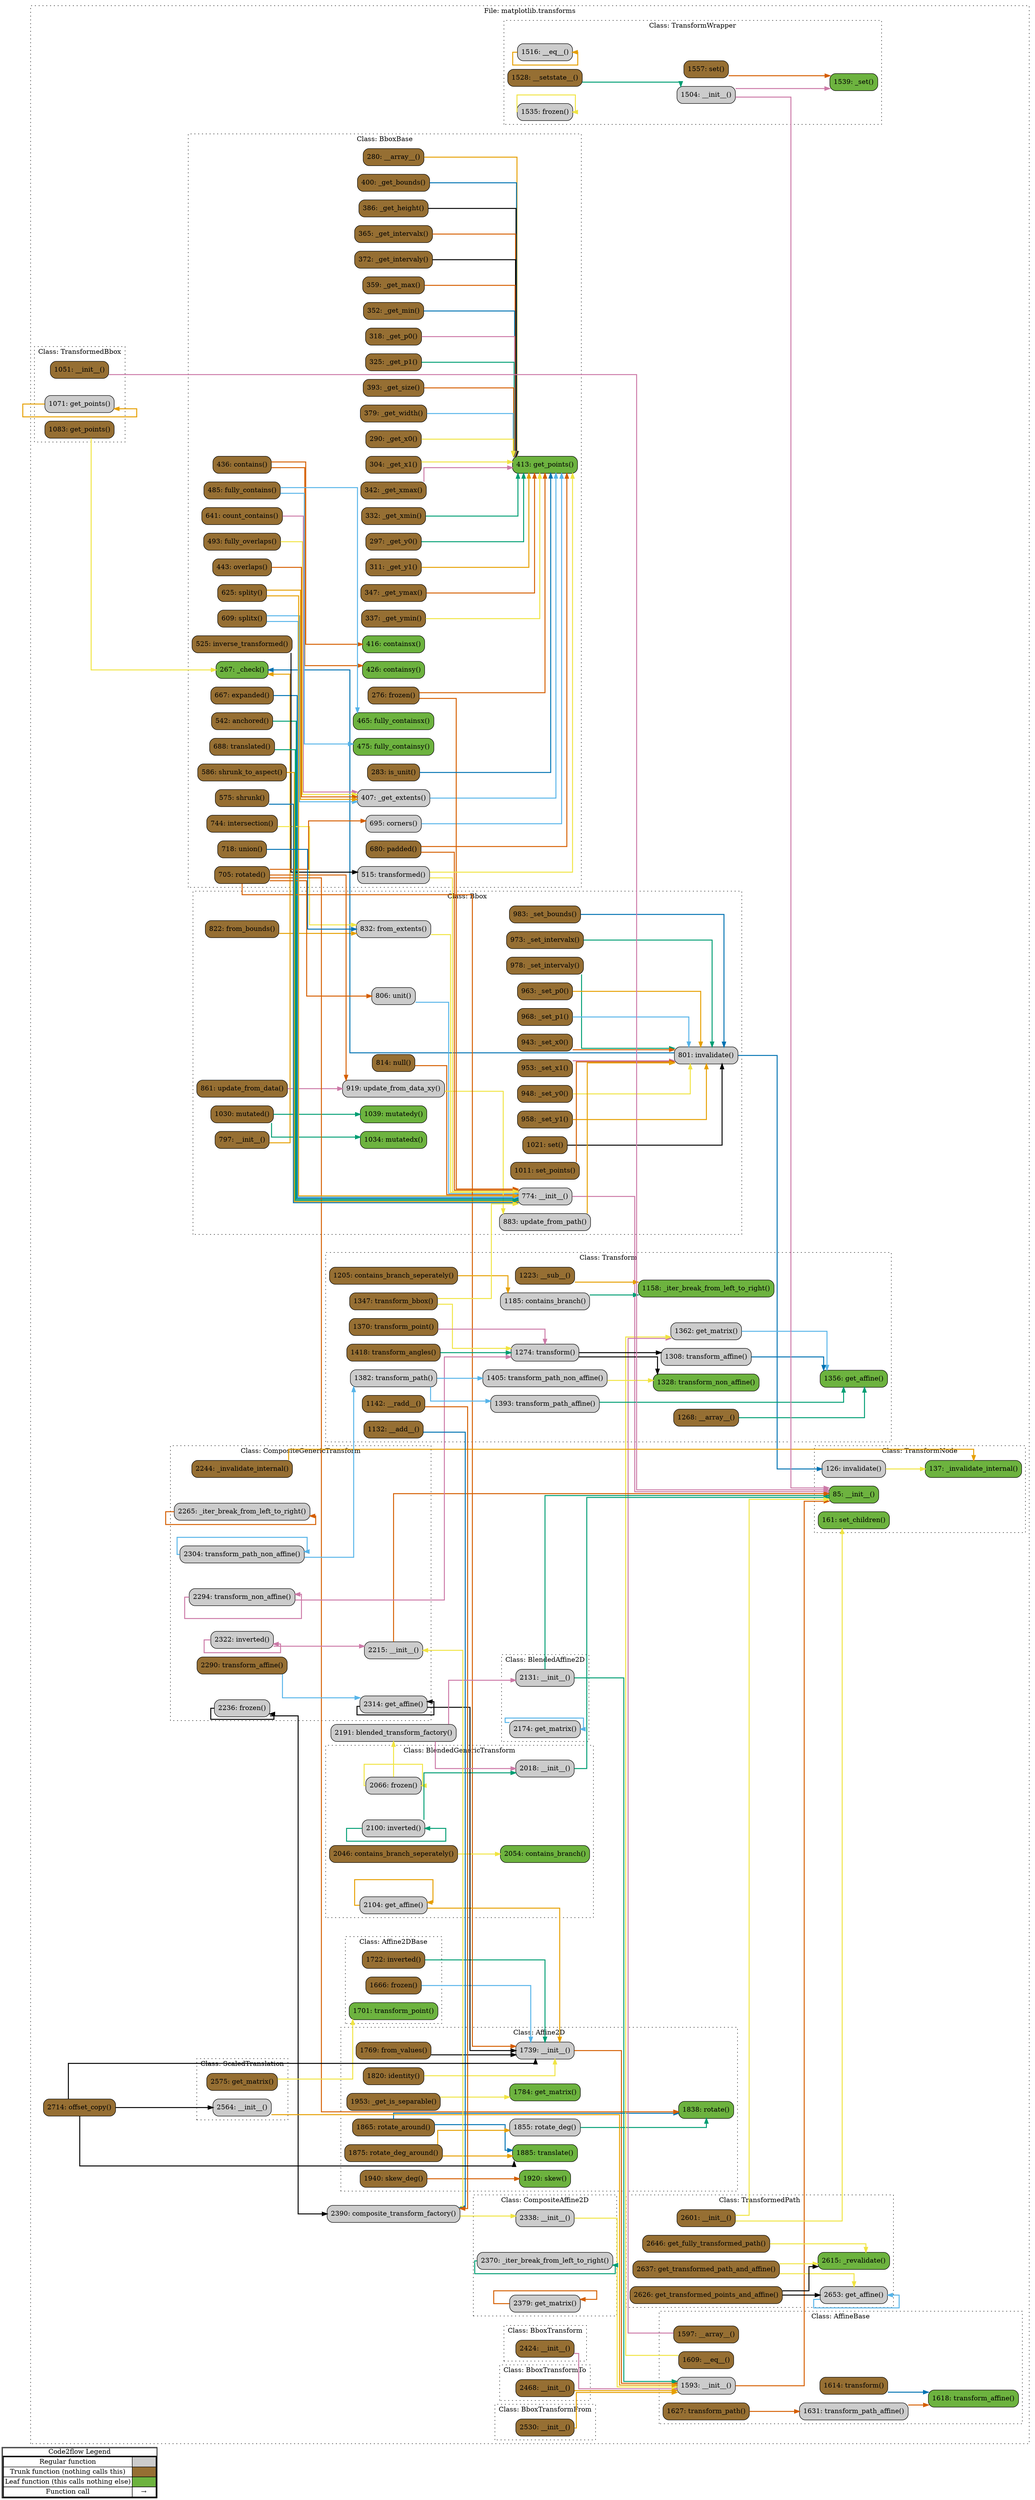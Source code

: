 digraph G {
concentrate=true;
splines="ortho";
rankdir="LR";
subgraph legend{
    rank = min;
    label = "legend";
    Legend [shape=none, margin=0, label = <
        <table cellspacing="0" cellpadding="0" border="1"><tr><td>Code2flow Legend</td></tr><tr><td>
        <table cellspacing="0">
        <tr><td>Regular function</td><td width="50px" bgcolor='#cccccc'></td></tr>
        <tr><td>Trunk function (nothing calls this)</td><td bgcolor='#966F33'></td></tr>
        <tr><td>Leaf function (this calls nothing else)</td><td bgcolor='#6db33f'></td></tr>
        <tr><td>Function call</td><td><font color='black'>&#8594;</font></td></tr>
        </table></td></tr></table>
        >];
}node_7e81dd3e [label="1739: __init__()" name="matplotlib.transforms::Affine2D.__init__" shape="rect" style="rounded,filled" fillcolor="#cccccc" ];
node_80004a34 [label="1953: _get_is_separable()" name="matplotlib.transforms::Affine2D._get_is_separable" shape="rect" style="rounded,filled" fillcolor="#966F33" ];
node_886674d8 [label="1769: from_values()" name="matplotlib.transforms::Affine2D.from_values" shape="rect" style="rounded,filled" fillcolor="#966F33" ];
node_a976cd9f [label="1784: get_matrix()" name="matplotlib.transforms::Affine2D.get_matrix" shape="rect" style="rounded,filled" fillcolor="#6db33f" ];
node_ea3ce424 [label="1820: identity()" name="matplotlib.transforms::Affine2D.identity" shape="rect" style="rounded,filled" fillcolor="#966F33" ];
node_0267403b [label="1838: rotate()" name="matplotlib.transforms::Affine2D.rotate" shape="rect" style="rounded,filled" fillcolor="#6db33f" ];
node_0120227d [label="1865: rotate_around()" name="matplotlib.transforms::Affine2D.rotate_around" shape="rect" style="rounded,filled" fillcolor="#966F33" ];
node_2d5f0a93 [label="1855: rotate_deg()" name="matplotlib.transforms::Affine2D.rotate_deg" shape="rect" style="rounded,filled" fillcolor="#cccccc" ];
node_cbc3d759 [label="1875: rotate_deg_around()" name="matplotlib.transforms::Affine2D.rotate_deg_around" shape="rect" style="rounded,filled" fillcolor="#966F33" ];
node_bb69b0c1 [label="1920: skew()" name="matplotlib.transforms::Affine2D.skew" shape="rect" style="rounded,filled" fillcolor="#6db33f" ];
node_2e571e76 [label="1940: skew_deg()" name="matplotlib.transforms::Affine2D.skew_deg" shape="rect" style="rounded,filled" fillcolor="#966F33" ];
node_8ab99119 [label="1885: translate()" name="matplotlib.transforms::Affine2D.translate" shape="rect" style="rounded,filled" fillcolor="#6db33f" ];
node_045993fa [label="1666: frozen()" name="matplotlib.transforms::Affine2DBase.frozen" shape="rect" style="rounded,filled" fillcolor="#966F33" ];
node_c7853993 [label="1722: inverted()" name="matplotlib.transforms::Affine2DBase.inverted" shape="rect" style="rounded,filled" fillcolor="#966F33" ];
node_d9ca2c72 [label="1701: transform_point()" name="matplotlib.transforms::Affine2DBase.transform_point" shape="rect" style="rounded,filled" fillcolor="#6db33f" ];
node_036b540f [label="1597: __array__()" name="matplotlib.transforms::AffineBase.__array__" shape="rect" style="rounded,filled" fillcolor="#966F33" ];
node_a4e968c4 [label="1609: __eq__()" name="matplotlib.transforms::AffineBase.__eq__" shape="rect" style="rounded,filled" fillcolor="#966F33" ];
node_60c91c46 [label="1593: __init__()" name="matplotlib.transforms::AffineBase.__init__" shape="rect" style="rounded,filled" fillcolor="#cccccc" ];
node_e0834965 [label="1614: transform()" name="matplotlib.transforms::AffineBase.transform" shape="rect" style="rounded,filled" fillcolor="#966F33" ];
node_fcbf8a73 [label="1618: transform_affine()" name="matplotlib.transforms::AffineBase.transform_affine" shape="rect" style="rounded,filled" fillcolor="#6db33f" ];
node_8cfc2f46 [label="1627: transform_path()" name="matplotlib.transforms::AffineBase.transform_path" shape="rect" style="rounded,filled" fillcolor="#966F33" ];
node_aef31856 [label="1631: transform_path_affine()" name="matplotlib.transforms::AffineBase.transform_path_affine" shape="rect" style="rounded,filled" fillcolor="#cccccc" ];
node_ad3bf21f [label="774: __init__()" name="matplotlib.transforms::Bbox.__init__" shape="rect" style="rounded,filled" fillcolor="#cccccc" ];
node_9593cad1 [label="797: __init__()" name="matplotlib.transforms::Bbox.__init__" shape="rect" style="rounded,filled" fillcolor="#966F33" ];
node_76e32d35 [label="983: _set_bounds()" name="matplotlib.transforms::Bbox._set_bounds" shape="rect" style="rounded,filled" fillcolor="#966F33" ];
node_31fcf823 [label="973: _set_intervalx()" name="matplotlib.transforms::Bbox._set_intervalx" shape="rect" style="rounded,filled" fillcolor="#966F33" ];
node_14c8f27b [label="978: _set_intervaly()" name="matplotlib.transforms::Bbox._set_intervaly" shape="rect" style="rounded,filled" fillcolor="#966F33" ];
node_459d5fa9 [label="963: _set_p0()" name="matplotlib.transforms::Bbox._set_p0" shape="rect" style="rounded,filled" fillcolor="#966F33" ];
node_804c467a [label="968: _set_p1()" name="matplotlib.transforms::Bbox._set_p1" shape="rect" style="rounded,filled" fillcolor="#966F33" ];
node_b9e7306e [label="943: _set_x0()" name="matplotlib.transforms::Bbox._set_x0" shape="rect" style="rounded,filled" fillcolor="#966F33" ];
node_da7b9197 [label="953: _set_x1()" name="matplotlib.transforms::Bbox._set_x1" shape="rect" style="rounded,filled" fillcolor="#966F33" ];
node_22eb2154 [label="948: _set_y0()" name="matplotlib.transforms::Bbox._set_y0" shape="rect" style="rounded,filled" fillcolor="#966F33" ];
node_a87bf4e1 [label="958: _set_y1()" name="matplotlib.transforms::Bbox._set_y1" shape="rect" style="rounded,filled" fillcolor="#966F33" ];
node_09c43aa1 [label="822: from_bounds()" name="matplotlib.transforms::Bbox.from_bounds" shape="rect" style="rounded,filled" fillcolor="#966F33" ];
node_6c53475c [label="832: from_extents()" name="matplotlib.transforms::Bbox.from_extents" shape="rect" style="rounded,filled" fillcolor="#cccccc" ];
node_07b9f46d [label="801: invalidate()" name="matplotlib.transforms::Bbox.invalidate" shape="rect" style="rounded,filled" fillcolor="#cccccc" ];
node_eeb21273 [label="1030: mutated()" name="matplotlib.transforms::Bbox.mutated" shape="rect" style="rounded,filled" fillcolor="#966F33" ];
node_70dfc81e [label="1034: mutatedx()" name="matplotlib.transforms::Bbox.mutatedx" shape="rect" style="rounded,filled" fillcolor="#6db33f" ];
node_5d1356d4 [label="1039: mutatedy()" name="matplotlib.transforms::Bbox.mutatedy" shape="rect" style="rounded,filled" fillcolor="#6db33f" ];
node_e250b556 [label="814: null()" name="matplotlib.transforms::Bbox.null" shape="rect" style="rounded,filled" fillcolor="#966F33" ];
node_2a493340 [label="1021: set()" name="matplotlib.transforms::Bbox.set" shape="rect" style="rounded,filled" fillcolor="#966F33" ];
node_2d59df36 [label="1011: set_points()" name="matplotlib.transforms::Bbox.set_points" shape="rect" style="rounded,filled" fillcolor="#966F33" ];
node_49220b72 [label="806: unit()" name="matplotlib.transforms::Bbox.unit" shape="rect" style="rounded,filled" fillcolor="#cccccc" ];
node_d6f88757 [label="861: update_from_data()" name="matplotlib.transforms::Bbox.update_from_data" shape="rect" style="rounded,filled" fillcolor="#966F33" ];
node_c4fefcec [label="919: update_from_data_xy()" name="matplotlib.transforms::Bbox.update_from_data_xy" shape="rect" style="rounded,filled" fillcolor="#cccccc" ];
node_5a80d089 [label="883: update_from_path()" name="matplotlib.transforms::Bbox.update_from_path" shape="rect" style="rounded,filled" fillcolor="#cccccc" ];
node_af3040f1 [label="280: __array__()" name="matplotlib.transforms::BboxBase.__array__" shape="rect" style="rounded,filled" fillcolor="#966F33" ];
node_b3bf38e6 [label="267: _check()" name="matplotlib.transforms::BboxBase._check" shape="rect" style="rounded,filled" fillcolor="#6db33f" ];
node_c658158d [label="400: _get_bounds()" name="matplotlib.transforms::BboxBase._get_bounds" shape="rect" style="rounded,filled" fillcolor="#966F33" ];
node_10ea73ca [label="407: _get_extents()" name="matplotlib.transforms::BboxBase._get_extents" shape="rect" style="rounded,filled" fillcolor="#cccccc" ];
node_b7f8ba10 [label="386: _get_height()" name="matplotlib.transforms::BboxBase._get_height" shape="rect" style="rounded,filled" fillcolor="#966F33" ];
node_c80ebd56 [label="365: _get_intervalx()" name="matplotlib.transforms::BboxBase._get_intervalx" shape="rect" style="rounded,filled" fillcolor="#966F33" ];
node_c6685d88 [label="372: _get_intervaly()" name="matplotlib.transforms::BboxBase._get_intervaly" shape="rect" style="rounded,filled" fillcolor="#966F33" ];
node_a659aa66 [label="359: _get_max()" name="matplotlib.transforms::BboxBase._get_max" shape="rect" style="rounded,filled" fillcolor="#966F33" ];
node_745d672d [label="352: _get_min()" name="matplotlib.transforms::BboxBase._get_min" shape="rect" style="rounded,filled" fillcolor="#966F33" ];
node_c760592f [label="318: _get_p0()" name="matplotlib.transforms::BboxBase._get_p0" shape="rect" style="rounded,filled" fillcolor="#966F33" ];
node_fd04a813 [label="325: _get_p1()" name="matplotlib.transforms::BboxBase._get_p1" shape="rect" style="rounded,filled" fillcolor="#966F33" ];
node_9e864ba6 [label="393: _get_size()" name="matplotlib.transforms::BboxBase._get_size" shape="rect" style="rounded,filled" fillcolor="#966F33" ];
node_ac3139a2 [label="379: _get_width()" name="matplotlib.transforms::BboxBase._get_width" shape="rect" style="rounded,filled" fillcolor="#966F33" ];
node_5dec7b9c [label="290: _get_x0()" name="matplotlib.transforms::BboxBase._get_x0" shape="rect" style="rounded,filled" fillcolor="#966F33" ];
node_050c641c [label="304: _get_x1()" name="matplotlib.transforms::BboxBase._get_x1" shape="rect" style="rounded,filled" fillcolor="#966F33" ];
node_b58b868f [label="342: _get_xmax()" name="matplotlib.transforms::BboxBase._get_xmax" shape="rect" style="rounded,filled" fillcolor="#966F33" ];
node_28f67d73 [label="332: _get_xmin()" name="matplotlib.transforms::BboxBase._get_xmin" shape="rect" style="rounded,filled" fillcolor="#966F33" ];
node_6f30d453 [label="297: _get_y0()" name="matplotlib.transforms::BboxBase._get_y0" shape="rect" style="rounded,filled" fillcolor="#966F33" ];
node_f7702559 [label="311: _get_y1()" name="matplotlib.transforms::BboxBase._get_y1" shape="rect" style="rounded,filled" fillcolor="#966F33" ];
node_7ac5156e [label="347: _get_ymax()" name="matplotlib.transforms::BboxBase._get_ymax" shape="rect" style="rounded,filled" fillcolor="#966F33" ];
node_593e19a4 [label="337: _get_ymin()" name="matplotlib.transforms::BboxBase._get_ymin" shape="rect" style="rounded,filled" fillcolor="#966F33" ];
node_741b8f83 [label="542: anchored()" name="matplotlib.transforms::BboxBase.anchored" shape="rect" style="rounded,filled" fillcolor="#966F33" ];
node_06227336 [label="436: contains()" name="matplotlib.transforms::BboxBase.contains" shape="rect" style="rounded,filled" fillcolor="#966F33" ];
node_73b75553 [label="416: containsx()" name="matplotlib.transforms::BboxBase.containsx" shape="rect" style="rounded,filled" fillcolor="#6db33f" ];
node_96c9ada1 [label="426: containsy()" name="matplotlib.transforms::BboxBase.containsy" shape="rect" style="rounded,filled" fillcolor="#6db33f" ];
node_8e8e6f12 [label="695: corners()" name="matplotlib.transforms::BboxBase.corners" shape="rect" style="rounded,filled" fillcolor="#cccccc" ];
node_b25ef26f [label="641: count_contains()" name="matplotlib.transforms::BboxBase.count_contains" shape="rect" style="rounded,filled" fillcolor="#966F33" ];
node_10a1a265 [label="667: expanded()" name="matplotlib.transforms::BboxBase.expanded" shape="rect" style="rounded,filled" fillcolor="#966F33" ];
node_f3930026 [label="276: frozen()" name="matplotlib.transforms::BboxBase.frozen" shape="rect" style="rounded,filled" fillcolor="#966F33" ];
node_3a27b5c2 [label="485: fully_contains()" name="matplotlib.transforms::BboxBase.fully_contains" shape="rect" style="rounded,filled" fillcolor="#966F33" ];
node_fe6696e3 [label="465: fully_containsx()" name="matplotlib.transforms::BboxBase.fully_containsx" shape="rect" style="rounded,filled" fillcolor="#6db33f" ];
node_4fa694d6 [label="475: fully_containsy()" name="matplotlib.transforms::BboxBase.fully_containsy" shape="rect" style="rounded,filled" fillcolor="#6db33f" ];
node_b7eabc14 [label="493: fully_overlaps()" name="matplotlib.transforms::BboxBase.fully_overlaps" shape="rect" style="rounded,filled" fillcolor="#966F33" ];
node_05ac4376 [label="413: get_points()" name="matplotlib.transforms::BboxBase.get_points" shape="rect" style="rounded,filled" fillcolor="#6db33f" ];
node_e385ca24 [label="744: intersection()" name="matplotlib.transforms::BboxBase.intersection" shape="rect" style="rounded,filled" fillcolor="#966F33" ];
node_0e1c8800 [label="525: inverse_transformed()" name="matplotlib.transforms::BboxBase.inverse_transformed" shape="rect" style="rounded,filled" fillcolor="#966F33" ];
node_24369e3d [label="283: is_unit()" name="matplotlib.transforms::BboxBase.is_unit" shape="rect" style="rounded,filled" fillcolor="#966F33" ];
node_7946e7de [label="443: overlaps()" name="matplotlib.transforms::BboxBase.overlaps" shape="rect" style="rounded,filled" fillcolor="#966F33" ];
node_ea2a64ae [label="680: padded()" name="matplotlib.transforms::BboxBase.padded" shape="rect" style="rounded,filled" fillcolor="#966F33" ];
node_ac20b2e6 [label="705: rotated()" name="matplotlib.transforms::BboxBase.rotated" shape="rect" style="rounded,filled" fillcolor="#966F33" ];
node_1a1507cd [label="575: shrunk()" name="matplotlib.transforms::BboxBase.shrunk" shape="rect" style="rounded,filled" fillcolor="#966F33" ];
node_91c084c9 [label="586: shrunk_to_aspect()" name="matplotlib.transforms::BboxBase.shrunk_to_aspect" shape="rect" style="rounded,filled" fillcolor="#966F33" ];
node_570c9e7a [label="609: splitx()" name="matplotlib.transforms::BboxBase.splitx" shape="rect" style="rounded,filled" fillcolor="#966F33" ];
node_c45435e9 [label="625: splity()" name="matplotlib.transforms::BboxBase.splity" shape="rect" style="rounded,filled" fillcolor="#966F33" ];
node_1e6286e4 [label="515: transformed()" name="matplotlib.transforms::BboxBase.transformed" shape="rect" style="rounded,filled" fillcolor="#cccccc" ];
node_a746e813 [label="688: translated()" name="matplotlib.transforms::BboxBase.translated" shape="rect" style="rounded,filled" fillcolor="#966F33" ];
node_5cadb2ad [label="718: union()" name="matplotlib.transforms::BboxBase.union" shape="rect" style="rounded,filled" fillcolor="#966F33" ];
node_6cdaa98f [label="2424: __init__()" name="matplotlib.transforms::BboxTransform.__init__" shape="rect" style="rounded,filled" fillcolor="#966F33" ];
node_18d253d9 [label="2530: __init__()" name="matplotlib.transforms::BboxTransformFrom.__init__" shape="rect" style="rounded,filled" fillcolor="#966F33" ];
node_e7625199 [label="2468: __init__()" name="matplotlib.transforms::BboxTransformTo.__init__" shape="rect" style="rounded,filled" fillcolor="#966F33" ];
node_fac3bf2b [label="2131: __init__()" name="matplotlib.transforms::BlendedAffine2D.__init__" shape="rect" style="rounded,filled" fillcolor="#cccccc" ];
node_0cbc0752 [label="2174: get_matrix()" name="matplotlib.transforms::BlendedAffine2D.get_matrix" shape="rect" style="rounded,filled" fillcolor="#cccccc" ];
node_c52842fb [label="2018: __init__()" name="matplotlib.transforms::BlendedGenericTransform.__init__" shape="rect" style="rounded,filled" fillcolor="#cccccc" ];
node_1bbf9d14 [label="2054: contains_branch()" name="matplotlib.transforms::BlendedGenericTransform.contains_branch" shape="rect" style="rounded,filled" fillcolor="#6db33f" ];
node_33e78694 [label="2046: contains_branch_seperately()" name="matplotlib.transforms::BlendedGenericTransform.contains_branch_seperately" shape="rect" style="rounded,filled" fillcolor="#966F33" ];
node_edd3cd24 [label="2066: frozen()" name="matplotlib.transforms::BlendedGenericTransform.frozen" shape="rect" style="rounded,filled" fillcolor="#cccccc" ];
node_65748c81 [label="2104: get_affine()" name="matplotlib.transforms::BlendedGenericTransform.get_affine" shape="rect" style="rounded,filled" fillcolor="#cccccc" ];
node_25b21853 [label="2100: inverted()" name="matplotlib.transforms::BlendedGenericTransform.inverted" shape="rect" style="rounded,filled" fillcolor="#cccccc" ];
node_3bce56cc [label="2338: __init__()" name="matplotlib.transforms::CompositeAffine2D.__init__" shape="rect" style="rounded,filled" fillcolor="#cccccc" ];
node_ddc3579b [label="2370: _iter_break_from_left_to_right()" name="matplotlib.transforms::CompositeAffine2D._iter_break_from_left_to_right" shape="rect" style="rounded,filled" fillcolor="#cccccc" ];
node_282059be [label="2379: get_matrix()" name="matplotlib.transforms::CompositeAffine2D.get_matrix" shape="rect" style="rounded,filled" fillcolor="#cccccc" ];
node_459a8e5e [label="2215: __init__()" name="matplotlib.transforms::CompositeGenericTransform.__init__" shape="rect" style="rounded,filled" fillcolor="#cccccc" ];
node_60849c89 [label="2244: _invalidate_internal()" name="matplotlib.transforms::CompositeGenericTransform._invalidate_internal" shape="rect" style="rounded,filled" fillcolor="#966F33" ];
node_60b51896 [label="2265: _iter_break_from_left_to_right()" name="matplotlib.transforms::CompositeGenericTransform._iter_break_from_left_to_right" shape="rect" style="rounded,filled" fillcolor="#cccccc" ];
node_056843a8 [label="2236: frozen()" name="matplotlib.transforms::CompositeGenericTransform.frozen" shape="rect" style="rounded,filled" fillcolor="#cccccc" ];
node_81d14598 [label="2314: get_affine()" name="matplotlib.transforms::CompositeGenericTransform.get_affine" shape="rect" style="rounded,filled" fillcolor="#cccccc" ];
node_4e64bd5f [label="2322: inverted()" name="matplotlib.transforms::CompositeGenericTransform.inverted" shape="rect" style="rounded,filled" fillcolor="#cccccc" ];
node_173019ba [label="2290: transform_affine()" name="matplotlib.transforms::CompositeGenericTransform.transform_affine" shape="rect" style="rounded,filled" fillcolor="#966F33" ];
node_3bcadcd7 [label="2294: transform_non_affine()" name="matplotlib.transforms::CompositeGenericTransform.transform_non_affine" shape="rect" style="rounded,filled" fillcolor="#cccccc" ];
node_7c054f7a [label="2304: transform_path_non_affine()" name="matplotlib.transforms::CompositeGenericTransform.transform_path_non_affine" shape="rect" style="rounded,filled" fillcolor="#cccccc" ];
node_3fc4cf81 [label="2564: __init__()" name="matplotlib.transforms::ScaledTranslation.__init__" shape="rect" style="rounded,filled" fillcolor="#cccccc" ];
node_780733e4 [label="2575: get_matrix()" name="matplotlib.transforms::ScaledTranslation.get_matrix" shape="rect" style="rounded,filled" fillcolor="#966F33" ];
node_5d175f35 [label="1132: __add__()" name="matplotlib.transforms::Transform.__add__" shape="rect" style="rounded,filled" fillcolor="#966F33" ];
node_1b9ad7ab [label="1268: __array__()" name="matplotlib.transforms::Transform.__array__" shape="rect" style="rounded,filled" fillcolor="#966F33" ];
node_e38d7686 [label="1142: __radd__()" name="matplotlib.transforms::Transform.__radd__" shape="rect" style="rounded,filled" fillcolor="#966F33" ];
node_0bb86929 [label="1223: __sub__()" name="matplotlib.transforms::Transform.__sub__" shape="rect" style="rounded,filled" fillcolor="#966F33" ];
node_51ca2583 [label="1158: _iter_break_from_left_to_right()" name="matplotlib.transforms::Transform._iter_break_from_left_to_right" shape="rect" style="rounded,filled" fillcolor="#6db33f" ];
node_389ac79b [label="1185: contains_branch()" name="matplotlib.transforms::Transform.contains_branch" shape="rect" style="rounded,filled" fillcolor="#cccccc" ];
node_7d62c089 [label="1205: contains_branch_seperately()" name="matplotlib.transforms::Transform.contains_branch_seperately" shape="rect" style="rounded,filled" fillcolor="#966F33" ];
node_bbd13811 [label="1356: get_affine()" name="matplotlib.transforms::Transform.get_affine" shape="rect" style="rounded,filled" fillcolor="#6db33f" ];
node_7ff9fda2 [label="1362: get_matrix()" name="matplotlib.transforms::Transform.get_matrix" shape="rect" style="rounded,filled" fillcolor="#cccccc" ];
node_6eeb2ee0 [label="1274: transform()" name="matplotlib.transforms::Transform.transform" shape="rect" style="rounded,filled" fillcolor="#cccccc" ];
node_f50b3aa5 [label="1308: transform_affine()" name="matplotlib.transforms::Transform.transform_affine" shape="rect" style="rounded,filled" fillcolor="#cccccc" ];
node_eec274e3 [label="1418: transform_angles()" name="matplotlib.transforms::Transform.transform_angles" shape="rect" style="rounded,filled" fillcolor="#966F33" ];
node_6c7f029c [label="1347: transform_bbox()" name="matplotlib.transforms::Transform.transform_bbox" shape="rect" style="rounded,filled" fillcolor="#966F33" ];
node_8c054a53 [label="1328: transform_non_affine()" name="matplotlib.transforms::Transform.transform_non_affine" shape="rect" style="rounded,filled" fillcolor="#6db33f" ];
node_f68d0b02 [label="1382: transform_path()" name="matplotlib.transforms::Transform.transform_path" shape="rect" style="rounded,filled" fillcolor="#cccccc" ];
node_ea94e473 [label="1393: transform_path_affine()" name="matplotlib.transforms::Transform.transform_path_affine" shape="rect" style="rounded,filled" fillcolor="#cccccc" ];
node_413f353c [label="1405: transform_path_non_affine()" name="matplotlib.transforms::Transform.transform_path_non_affine" shape="rect" style="rounded,filled" fillcolor="#cccccc" ];
node_ab605ddf [label="1370: transform_point()" name="matplotlib.transforms::Transform.transform_point" shape="rect" style="rounded,filled" fillcolor="#966F33" ];
node_f79c000f [label="85: __init__()" name="matplotlib.transforms::TransformNode.__init__" shape="rect" style="rounded,filled" fillcolor="#6db33f" ];
node_91c94f4c [label="137: _invalidate_internal()" name="matplotlib.transforms::TransformNode._invalidate_internal" shape="rect" style="rounded,filled" fillcolor="#6db33f" ];
node_2571d0fc [label="126: invalidate()" name="matplotlib.transforms::TransformNode.invalidate" shape="rect" style="rounded,filled" fillcolor="#cccccc" ];
node_503d4446 [label="161: set_children()" name="matplotlib.transforms::TransformNode.set_children" shape="rect" style="rounded,filled" fillcolor="#6db33f" ];
node_37e9e449 [label="1516: __eq__()" name="matplotlib.transforms::TransformWrapper.__eq__" shape="rect" style="rounded,filled" fillcolor="#cccccc" ];
node_c11ad3d7 [label="1504: __init__()" name="matplotlib.transforms::TransformWrapper.__init__" shape="rect" style="rounded,filled" fillcolor="#cccccc" ];
node_f352dfe3 [label="1528: __setstate__()" name="matplotlib.transforms::TransformWrapper.__setstate__" shape="rect" style="rounded,filled" fillcolor="#966F33" ];
node_1b4742ec [label="1539: _set()" name="matplotlib.transforms::TransformWrapper._set" shape="rect" style="rounded,filled" fillcolor="#6db33f" ];
node_1082db5c [label="1535: frozen()" name="matplotlib.transforms::TransformWrapper.frozen" shape="rect" style="rounded,filled" fillcolor="#cccccc" ];
node_b385a066 [label="1557: set()" name="matplotlib.transforms::TransformWrapper.set" shape="rect" style="rounded,filled" fillcolor="#966F33" ];
node_6e80802f [label="1051: __init__()" name="matplotlib.transforms::TransformedBbox.__init__" shape="rect" style="rounded,filled" fillcolor="#966F33" ];
node_8a5d84b9 [label="1071: get_points()" name="matplotlib.transforms::TransformedBbox.get_points" shape="rect" style="rounded,filled" fillcolor="#cccccc" ];
node_bca39354 [label="1083: get_points()" name="matplotlib.transforms::TransformedBbox.get_points" shape="rect" style="rounded,filled" fillcolor="#966F33" ];
node_aea8264c [label="2601: __init__()" name="matplotlib.transforms::TransformedPath.__init__" shape="rect" style="rounded,filled" fillcolor="#966F33" ];
node_e6d12a05 [label="2615: _revalidate()" name="matplotlib.transforms::TransformedPath._revalidate" shape="rect" style="rounded,filled" fillcolor="#6db33f" ];
node_d594bfea [label="2653: get_affine()" name="matplotlib.transforms::TransformedPath.get_affine" shape="rect" style="rounded,filled" fillcolor="#cccccc" ];
node_30469a84 [label="2646: get_fully_transformed_path()" name="matplotlib.transforms::TransformedPath.get_fully_transformed_path" shape="rect" style="rounded,filled" fillcolor="#966F33" ];
node_e537b63c [label="2637: get_transformed_path_and_affine()" name="matplotlib.transforms::TransformedPath.get_transformed_path_and_affine" shape="rect" style="rounded,filled" fillcolor="#966F33" ];
node_a9163170 [label="2626: get_transformed_points_and_affine()" name="matplotlib.transforms::TransformedPath.get_transformed_points_and_affine" shape="rect" style="rounded,filled" fillcolor="#966F33" ];
node_52427167 [label="2191: blended_transform_factory()" name="matplotlib.transforms::blended_transform_factory" shape="rect" style="rounded,filled" fillcolor="#cccccc" ];
node_34125dac [label="2390: composite_transform_factory()" name="matplotlib.transforms::composite_transform_factory" shape="rect" style="rounded,filled" fillcolor="#cccccc" ];
node_e40b0dd8 [label="2714: offset_copy()" name="matplotlib.transforms::offset_copy" shape="rect" style="rounded,filled" fillcolor="#966F33" ];
node_7e81dd3e -> node_60c91c46 [color="#D55E00" penwidth="2"];
node_80004a34 -> node_a976cd9f [color="#F0E442" penwidth="2"];
node_886674d8 -> node_7e81dd3e [color="#000000" penwidth="2"];
node_ea3ce424 -> node_7e81dd3e [color="#F0E442" penwidth="2"];
node_0120227d -> node_0267403b [color="#0072B2" penwidth="2"];
node_0120227d -> node_8ab99119 [color="#0072B2" penwidth="2"];
node_0120227d -> node_8ab99119 [color="#0072B2" penwidth="2"];
node_2d5f0a93 -> node_0267403b [color="#009E73" penwidth="2"];
node_cbc3d759 -> node_2d5f0a93 [color="#E69F00" penwidth="2"];
node_cbc3d759 -> node_8ab99119 [color="#E69F00" penwidth="2"];
node_cbc3d759 -> node_8ab99119 [color="#E69F00" penwidth="2"];
node_2e571e76 -> node_bb69b0c1 [color="#D55E00" penwidth="2"];
node_045993fa -> node_7e81dd3e [color="#56B4E9" penwidth="2"];
node_c7853993 -> node_7e81dd3e [color="#009E73" penwidth="2"];
node_036b540f -> node_7ff9fda2 [color="#CC79A7" penwidth="2"];
node_a4e968c4 -> node_7ff9fda2 [color="#F0E442" penwidth="2"];
node_60c91c46 -> node_f79c000f [color="#D55E00" penwidth="2"];
node_e0834965 -> node_fcbf8a73 [color="#0072B2" penwidth="2"];
node_8cfc2f46 -> node_aef31856 [color="#D55E00" penwidth="2"];
node_aef31856 -> node_fcbf8a73 [color="#D55E00" penwidth="2"];
node_ad3bf21f -> node_f79c000f [color="#CC79A7" penwidth="2"];
node_9593cad1 -> node_b3bf38e6 [color="#E69F00" penwidth="2"];
node_76e32d35 -> node_07b9f46d [color="#0072B2" penwidth="2"];
node_31fcf823 -> node_07b9f46d [color="#009E73" penwidth="2"];
node_14c8f27b -> node_07b9f46d [color="#009E73" penwidth="2"];
node_459d5fa9 -> node_07b9f46d [color="#E69F00" penwidth="2"];
node_804c467a -> node_07b9f46d [color="#56B4E9" penwidth="2"];
node_b9e7306e -> node_07b9f46d [color="#D55E00" penwidth="2"];
node_da7b9197 -> node_07b9f46d [color="#CC79A7" penwidth="2"];
node_22eb2154 -> node_07b9f46d [color="#F0E442" penwidth="2"];
node_a87bf4e1 -> node_07b9f46d [color="#E69F00" penwidth="2"];
node_09c43aa1 -> node_6c53475c [color="#E69F00" penwidth="2"];
node_6c53475c -> node_ad3bf21f [color="#F0E442" penwidth="2"];
node_07b9f46d -> node_b3bf38e6 [color="#0072B2" penwidth="2"];
node_07b9f46d -> node_2571d0fc [color="#0072B2" penwidth="2"];
node_eeb21273 -> node_70dfc81e [color="#009E73" penwidth="2"];
node_eeb21273 -> node_5d1356d4 [color="#009E73" penwidth="2"];
node_e250b556 -> node_ad3bf21f [color="#D55E00" penwidth="2"];
node_2a493340 -> node_07b9f46d [color="#000000" penwidth="2"];
node_2d59df36 -> node_07b9f46d [color="#D55E00" penwidth="2"];
node_49220b72 -> node_ad3bf21f [color="#56B4E9" penwidth="2"];
node_d6f88757 -> node_c4fefcec [color="#CC79A7" penwidth="2"];
node_c4fefcec -> node_5a80d089 [color="#F0E442" penwidth="2"];
node_5a80d089 -> node_07b9f46d [color="#E69F00" penwidth="2"];
node_af3040f1 -> node_05ac4376 [color="#E69F00" penwidth="2"];
node_c658158d -> node_05ac4376 [color="#0072B2" penwidth="2"];
node_10ea73ca -> node_05ac4376 [color="#56B4E9" penwidth="2"];
node_b7f8ba10 -> node_05ac4376 [color="#000000" penwidth="2"];
node_c80ebd56 -> node_05ac4376 [color="#D55E00" penwidth="2"];
node_c6685d88 -> node_05ac4376 [color="#000000" penwidth="2"];
node_a659aa66 -> node_05ac4376 [color="#D55E00" penwidth="2"];
node_a659aa66 -> node_05ac4376 [color="#D55E00" penwidth="2"];
node_745d672d -> node_05ac4376 [color="#0072B2" penwidth="2"];
node_745d672d -> node_05ac4376 [color="#0072B2" penwidth="2"];
node_c760592f -> node_05ac4376 [color="#CC79A7" penwidth="2"];
node_fd04a813 -> node_05ac4376 [color="#009E73" penwidth="2"];
node_9e864ba6 -> node_05ac4376 [color="#D55E00" penwidth="2"];
node_ac3139a2 -> node_05ac4376 [color="#56B4E9" penwidth="2"];
node_5dec7b9c -> node_05ac4376 [color="#F0E442" penwidth="2"];
node_050c641c -> node_05ac4376 [color="#F0E442" penwidth="2"];
node_b58b868f -> node_05ac4376 [color="#CC79A7" penwidth="2"];
node_28f67d73 -> node_05ac4376 [color="#009E73" penwidth="2"];
node_6f30d453 -> node_05ac4376 [color="#009E73" penwidth="2"];
node_f7702559 -> node_05ac4376 [color="#E69F00" penwidth="2"];
node_7ac5156e -> node_05ac4376 [color="#D55E00" penwidth="2"];
node_593e19a4 -> node_05ac4376 [color="#F0E442" penwidth="2"];
node_741b8f83 -> node_ad3bf21f [color="#009E73" penwidth="2"];
node_06227336 -> node_73b75553 [color="#D55E00" penwidth="2"];
node_06227336 -> node_96c9ada1 [color="#D55E00" penwidth="2"];
node_8e8e6f12 -> node_05ac4376 [color="#56B4E9" penwidth="2"];
node_b25ef26f -> node_10ea73ca [color="#CC79A7" penwidth="2"];
node_10a1a265 -> node_ad3bf21f [color="#0072B2" penwidth="2"];
node_f3930026 -> node_ad3bf21f [color="#D55E00" penwidth="2"];
node_f3930026 -> node_05ac4376 [color="#D55E00" penwidth="2"];
node_3a27b5c2 -> node_fe6696e3 [color="#56B4E9" penwidth="2"];
node_3a27b5c2 -> node_4fa694d6 [color="#56B4E9" penwidth="2"];
node_b7eabc14 -> node_10ea73ca [color="#F0E442" penwidth="2"];
node_b7eabc14 -> node_10ea73ca [color="#F0E442" penwidth="2"];
node_e385ca24 -> node_6c53475c [color="#F0E442" penwidth="2"];
node_0e1c8800 -> node_1e6286e4 [color="#000000" penwidth="2"];
node_24369e3d -> node_05ac4376 [color="#0072B2" penwidth="2"];
node_7946e7de -> node_10ea73ca [color="#D55E00" penwidth="2"];
node_7946e7de -> node_10ea73ca [color="#D55E00" penwidth="2"];
node_ea2a64ae -> node_ad3bf21f [color="#D55E00" penwidth="2"];
node_ea2a64ae -> node_05ac4376 [color="#D55E00" penwidth="2"];
node_ac20b2e6 -> node_7e81dd3e [color="#D55E00" penwidth="2"];
node_ac20b2e6 -> node_0267403b [color="#D55E00" penwidth="2"];
node_ac20b2e6 -> node_49220b72 [color="#D55E00" penwidth="2"];
node_ac20b2e6 -> node_c4fefcec [color="#D55E00" penwidth="2"];
node_ac20b2e6 -> node_8e8e6f12 [color="#D55E00" penwidth="2"];
node_1a1507cd -> node_ad3bf21f [color="#0072B2" penwidth="2"];
node_91c084c9 -> node_ad3bf21f [color="#E69F00" penwidth="2"];
node_570c9e7a -> node_ad3bf21f [color="#56B4E9" penwidth="2"];
node_570c9e7a -> node_10ea73ca [color="#56B4E9" penwidth="2"];
node_c45435e9 -> node_ad3bf21f [color="#E69F00" penwidth="2"];
node_c45435e9 -> node_10ea73ca [color="#E69F00" penwidth="2"];
node_1e6286e4 -> node_ad3bf21f [color="#F0E442" penwidth="2"];
node_1e6286e4 -> node_05ac4376 [color="#F0E442" penwidth="2"];
node_a746e813 -> node_ad3bf21f [color="#009E73" penwidth="2"];
node_5cadb2ad -> node_6c53475c [color="#0072B2" penwidth="2"];
node_6cdaa98f -> node_60c91c46 [color="#CC79A7" penwidth="2"];
node_18d253d9 -> node_60c91c46 [color="#E69F00" penwidth="2"];
node_e7625199 -> node_60c91c46 [color="#E69F00" penwidth="2"];
node_fac3bf2b -> node_60c91c46 [color="#009E73" penwidth="2"];
node_fac3bf2b -> node_f79c000f [color="#009E73" penwidth="2"];
node_0cbc0752 -> node_0cbc0752 [color="#56B4E9" penwidth="2"];
node_0cbc0752 -> node_0cbc0752 [color="#56B4E9" penwidth="2"];
node_0cbc0752 -> node_0cbc0752 [color="#56B4E9" penwidth="2"];
node_c52842fb -> node_f79c000f [color="#009E73" penwidth="2"];
node_33e78694 -> node_1bbf9d14 [color="#F0E442" penwidth="2"];
node_33e78694 -> node_1bbf9d14 [color="#F0E442" penwidth="2"];
node_edd3cd24 -> node_edd3cd24 [color="#F0E442" penwidth="2"];
node_edd3cd24 -> node_edd3cd24 [color="#F0E442" penwidth="2"];
node_edd3cd24 -> node_52427167 [color="#F0E442" penwidth="2"];
node_65748c81 -> node_7e81dd3e [color="#E69F00" penwidth="2"];
node_65748c81 -> node_65748c81 [color="#E69F00" penwidth="2"];
node_65748c81 -> node_65748c81 [color="#E69F00" penwidth="2"];
node_65748c81 -> node_65748c81 [color="#E69F00" penwidth="2"];
node_25b21853 -> node_c52842fb [color="#009E73" penwidth="2"];
node_25b21853 -> node_25b21853 [color="#009E73" penwidth="2"];
node_25b21853 -> node_25b21853 [color="#009E73" penwidth="2"];
node_3bce56cc -> node_60c91c46 [color="#F0E442" penwidth="2"];
node_ddc3579b -> node_ddc3579b [color="#009E73" penwidth="2"];
node_ddc3579b -> node_ddc3579b [color="#009E73" penwidth="2"];
node_282059be -> node_282059be [color="#D55E00" penwidth="2"];
node_282059be -> node_282059be [color="#D55E00" penwidth="2"];
node_459a8e5e -> node_f79c000f [color="#D55E00" penwidth="2"];
node_60849c89 -> node_91c94f4c [color="#E69F00" penwidth="2"];
node_60b51896 -> node_60b51896 [color="#D55E00" penwidth="2"];
node_60b51896 -> node_60b51896 [color="#D55E00" penwidth="2"];
node_056843a8 -> node_056843a8 [color="#000000" penwidth="2"];
node_056843a8 -> node_056843a8 [color="#000000" penwidth="2"];
node_056843a8 -> node_34125dac [color="#000000" penwidth="2"];
node_81d14598 -> node_7e81dd3e [color="#000000" penwidth="2"];
node_81d14598 -> node_81d14598 [color="#000000" penwidth="2"];
node_81d14598 -> node_81d14598 [color="#000000" penwidth="2"];
node_81d14598 -> node_81d14598 [color="#000000" penwidth="2"];
node_4e64bd5f -> node_459a8e5e [color="#CC79A7" penwidth="2"];
node_4e64bd5f -> node_4e64bd5f [color="#CC79A7" penwidth="2"];
node_4e64bd5f -> node_4e64bd5f [color="#CC79A7" penwidth="2"];
node_173019ba -> node_81d14598 [color="#56B4E9" penwidth="2"];
node_3bcadcd7 -> node_3bcadcd7 [color="#CC79A7" penwidth="2"];
node_3bcadcd7 -> node_3bcadcd7 [color="#CC79A7" penwidth="2"];
node_3bcadcd7 -> node_6eeb2ee0 [color="#CC79A7" penwidth="2"];
node_7c054f7a -> node_7c054f7a [color="#56B4E9" penwidth="2"];
node_7c054f7a -> node_7c054f7a [color="#56B4E9" penwidth="2"];
node_7c054f7a -> node_f68d0b02 [color="#56B4E9" penwidth="2"];
node_3fc4cf81 -> node_60c91c46 [color="#E69F00" penwidth="2"];
node_780733e4 -> node_d9ca2c72 [color="#F0E442" penwidth="2"];
node_5d175f35 -> node_34125dac [color="#0072B2" penwidth="2"];
node_1b9ad7ab -> node_bbd13811 [color="#009E73" penwidth="2"];
node_e38d7686 -> node_34125dac [color="#D55E00" penwidth="2"];
node_0bb86929 -> node_51ca2583 [color="#E69F00" penwidth="2"];
node_389ac79b -> node_51ca2583 [color="#009E73" penwidth="2"];
node_7d62c089 -> node_389ac79b [color="#E69F00" penwidth="2"];
node_7ff9fda2 -> node_bbd13811 [color="#56B4E9" penwidth="2"];
node_6eeb2ee0 -> node_f50b3aa5 [color="#000000" penwidth="2"];
node_6eeb2ee0 -> node_8c054a53 [color="#000000" penwidth="2"];
node_f50b3aa5 -> node_bbd13811 [color="#0072B2" penwidth="2"];
node_eec274e3 -> node_6eeb2ee0 [color="#009E73" penwidth="2"];
node_eec274e3 -> node_6eeb2ee0 [color="#009E73" penwidth="2"];
node_6c7f029c -> node_ad3bf21f [color="#F0E442" penwidth="2"];
node_6c7f029c -> node_6eeb2ee0 [color="#F0E442" penwidth="2"];
node_f68d0b02 -> node_ea94e473 [color="#56B4E9" penwidth="2"];
node_f68d0b02 -> node_413f353c [color="#56B4E9" penwidth="2"];
node_ea94e473 -> node_bbd13811 [color="#009E73" penwidth="2"];
node_413f353c -> node_8c054a53 [color="#F0E442" penwidth="2"];
node_ab605ddf -> node_6eeb2ee0 [color="#CC79A7" penwidth="2"];
node_2571d0fc -> node_91c94f4c [color="#F0E442" penwidth="2"];
node_37e9e449 -> node_37e9e449 [color="#E69F00" penwidth="2"];
node_c11ad3d7 -> node_f79c000f [color="#CC79A7" penwidth="2"];
node_c11ad3d7 -> node_1b4742ec [color="#CC79A7" penwidth="2"];
node_f352dfe3 -> node_c11ad3d7 [color="#009E73" penwidth="2"];
node_1082db5c -> node_1082db5c [color="#F0E442" penwidth="2"];
node_b385a066 -> node_1b4742ec [color="#D55E00" penwidth="2"];
node_6e80802f -> node_f79c000f [color="#CC79A7" penwidth="2"];
node_8a5d84b9 -> node_8a5d84b9 [color="#E69F00" penwidth="2"];
node_bca39354 -> node_b3bf38e6 [color="#F0E442" penwidth="2"];
node_aea8264c -> node_f79c000f [color="#F0E442" penwidth="2"];
node_aea8264c -> node_503d4446 [color="#F0E442" penwidth="2"];
node_d594bfea -> node_d594bfea [color="#56B4E9" penwidth="2"];
node_30469a84 -> node_e6d12a05 [color="#F0E442" penwidth="2"];
node_e537b63c -> node_e6d12a05 [color="#F0E442" penwidth="2"];
node_e537b63c -> node_d594bfea [color="#F0E442" penwidth="2"];
node_a9163170 -> node_e6d12a05 [color="#000000" penwidth="2"];
node_a9163170 -> node_d594bfea [color="#000000" penwidth="2"];
node_52427167 -> node_fac3bf2b [color="#CC79A7" penwidth="2"];
node_52427167 -> node_c52842fb [color="#CC79A7" penwidth="2"];
node_34125dac -> node_3bce56cc [color="#F0E442" penwidth="2"];
node_34125dac -> node_459a8e5e [color="#F0E442" penwidth="2"];
node_e40b0dd8 -> node_7e81dd3e [color="#000000" penwidth="2"];
node_e40b0dd8 -> node_8ab99119 [color="#000000" penwidth="2"];
node_e40b0dd8 -> node_3fc4cf81 [color="#000000" penwidth="2"];
subgraph cluster_9be13fe7 {
    node_52427167 node_34125dac node_e40b0dd8;
    label="File: matplotlib.transforms";
    name="matplotlib.transforms";
    style="filled";
    graph[style=dotted];
    subgraph cluster_a62e1163 {
        node_f79c000f node_2571d0fc node_91c94f4c node_503d4446;
        label="Class: TransformNode";
        name="TransformNode";
        style="filled";
        graph[style=dotted];
    };
    subgraph cluster_0b3753cd {
        node_b3bf38e6 node_f3930026 node_af3040f1 node_24369e3d node_5dec7b9c node_6f30d453 node_050c641c node_f7702559 node_c760592f node_fd04a813 node_28f67d73 node_593e19a4 node_b58b868f node_7ac5156e node_745d672d node_a659aa66 node_c80ebd56 node_c6685d88 node_ac3139a2 node_b7f8ba10 node_9e864ba6 node_c658158d node_10ea73ca node_05ac4376 node_73b75553 node_96c9ada1 node_06227336 node_7946e7de node_fe6696e3 node_4fa694d6 node_3a27b5c2 node_b7eabc14 node_1e6286e4 node_0e1c8800 node_741b8f83 node_1a1507cd node_91c084c9 node_570c9e7a node_c45435e9 node_b25ef26f node_10a1a265 node_ea2a64ae node_a746e813 node_8e8e6f12 node_ac20b2e6 node_5cadb2ad node_e385ca24;
        label="Class: BboxBase";
        name="BboxBase";
        style="filled";
        graph[style=dotted];
    };
    subgraph cluster_a69a10a1 {
        node_ad3bf21f node_9593cad1 node_07b9f46d node_49220b72 node_e250b556 node_09c43aa1 node_6c53475c node_d6f88757 node_5a80d089 node_c4fefcec node_b9e7306e node_22eb2154 node_da7b9197 node_a87bf4e1 node_459d5fa9 node_804c467a node_31fcf823 node_14c8f27b node_76e32d35 node_2d59df36 node_2a493340 node_eeb21273 node_70dfc81e node_5d1356d4;
        label="Class: Bbox";
        name="Bbox";
        style="filled";
        graph[style=dotted];
    };
    subgraph cluster_d4d8d68a {
        node_6e80802f node_8a5d84b9 node_bca39354;
        label="Class: TransformedBbox";
        name="TransformedBbox";
        style="filled";
        graph[style=dotted];
    };
    subgraph cluster_3eeca367 {
        node_5d175f35 node_e38d7686 node_51ca2583 node_389ac79b node_7d62c089 node_0bb86929 node_1b9ad7ab node_6eeb2ee0 node_f50b3aa5 node_8c054a53 node_6c7f029c node_bbd13811 node_7ff9fda2 node_ab605ddf node_f68d0b02 node_ea94e473 node_413f353c node_eec274e3;
        label="Class: Transform";
        name="Transform";
        style="filled";
        graph[style=dotted];
    };
    subgraph cluster_2c560ab0 {
        node_c11ad3d7 node_37e9e449 node_f352dfe3 node_1082db5c node_1b4742ec node_b385a066;
        label="Class: TransformWrapper";
        name="TransformWrapper";
        style="filled";
        graph[style=dotted];
    };
    subgraph cluster_d28dd7ab {
        node_60c91c46 node_036b540f node_a4e968c4 node_e0834965 node_fcbf8a73 node_8cfc2f46 node_aef31856;
        label="Class: AffineBase";
        name="AffineBase";
        style="filled";
        graph[style=dotted];
    };
    subgraph cluster_b5e23359 {
        node_045993fa node_d9ca2c72 node_c7853993;
        label="Class: Affine2DBase";
        name="Affine2DBase";
        style="filled";
        graph[style=dotted];
    };
    subgraph cluster_b192ad3b {
        node_7e81dd3e node_886674d8 node_a976cd9f node_ea3ce424 node_0267403b node_2d5f0a93 node_0120227d node_cbc3d759 node_8ab99119 node_bb69b0c1 node_2e571e76 node_80004a34;
        label="Class: Affine2D";
        name="Affine2D";
        style="filled";
        graph[style=dotted];
    };
    subgraph cluster_456f84bc {
        node_c52842fb node_33e78694 node_1bbf9d14 node_edd3cd24 node_25b21853 node_65748c81;
        label="Class: BlendedGenericTransform";
        name="BlendedGenericTransform";
        style="filled";
        graph[style=dotted];
    };
    subgraph cluster_d40e8e0d {
        node_fac3bf2b node_0cbc0752;
        label="Class: BlendedAffine2D";
        name="BlendedAffine2D";
        style="filled";
        graph[style=dotted];
    };
    subgraph cluster_c17e4268 {
        node_459a8e5e node_056843a8 node_60849c89 node_60b51896 node_173019ba node_3bcadcd7 node_7c054f7a node_81d14598 node_4e64bd5f;
        label="Class: CompositeGenericTransform";
        name="CompositeGenericTransform";
        style="filled";
        graph[style=dotted];
    };
    subgraph cluster_c53fa524 {
        node_3bce56cc node_ddc3579b node_282059be;
        label="Class: CompositeAffine2D";
        name="CompositeAffine2D";
        style="filled";
        graph[style=dotted];
    };
    subgraph cluster_e2b622a5 {
        node_6cdaa98f;
        label="Class: BboxTransform";
        name="BboxTransform";
        style="filled";
        graph[style=dotted];
    };
    subgraph cluster_5cf34217 {
        node_e7625199;
        label="Class: BboxTransformTo";
        name="BboxTransformTo";
        style="filled";
        graph[style=dotted];
    };
    subgraph cluster_29a9da91 {
        node_18d253d9;
        label="Class: BboxTransformFrom";
        name="BboxTransformFrom";
        style="filled";
        graph[style=dotted];
    };
    subgraph cluster_28adbaa6 {
        node_3fc4cf81 node_780733e4;
        label="Class: ScaledTranslation";
        name="ScaledTranslation";
        style="filled";
        graph[style=dotted];
    };
    subgraph cluster_2c59394f {
        node_aea8264c node_e6d12a05 node_a9163170 node_e537b63c node_30469a84 node_d594bfea;
        label="Class: TransformedPath";
        name="TransformedPath";
        style="filled";
        graph[style=dotted];
    };
};
}
